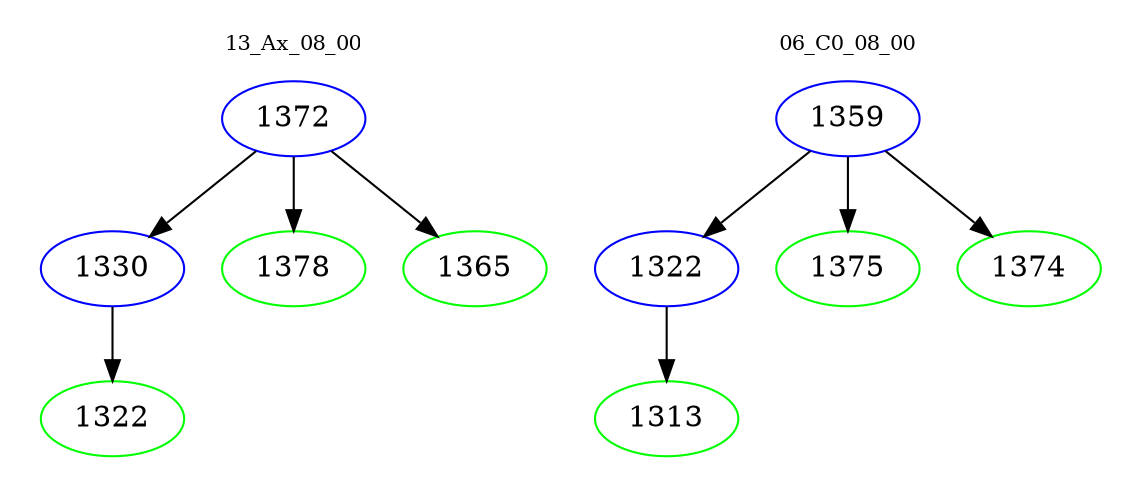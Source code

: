 digraph{
subgraph cluster_0 {
color = white
label = "13_Ax_08_00";
fontsize=10;
T0_1372 [label="1372", color="blue"]
T0_1372 -> T0_1330 [color="black"]
T0_1330 [label="1330", color="blue"]
T0_1330 -> T0_1322 [color="black"]
T0_1322 [label="1322", color="green"]
T0_1372 -> T0_1378 [color="black"]
T0_1378 [label="1378", color="green"]
T0_1372 -> T0_1365 [color="black"]
T0_1365 [label="1365", color="green"]
}
subgraph cluster_1 {
color = white
label = "06_C0_08_00";
fontsize=10;
T1_1359 [label="1359", color="blue"]
T1_1359 -> T1_1322 [color="black"]
T1_1322 [label="1322", color="blue"]
T1_1322 -> T1_1313 [color="black"]
T1_1313 [label="1313", color="green"]
T1_1359 -> T1_1375 [color="black"]
T1_1375 [label="1375", color="green"]
T1_1359 -> T1_1374 [color="black"]
T1_1374 [label="1374", color="green"]
}
}
